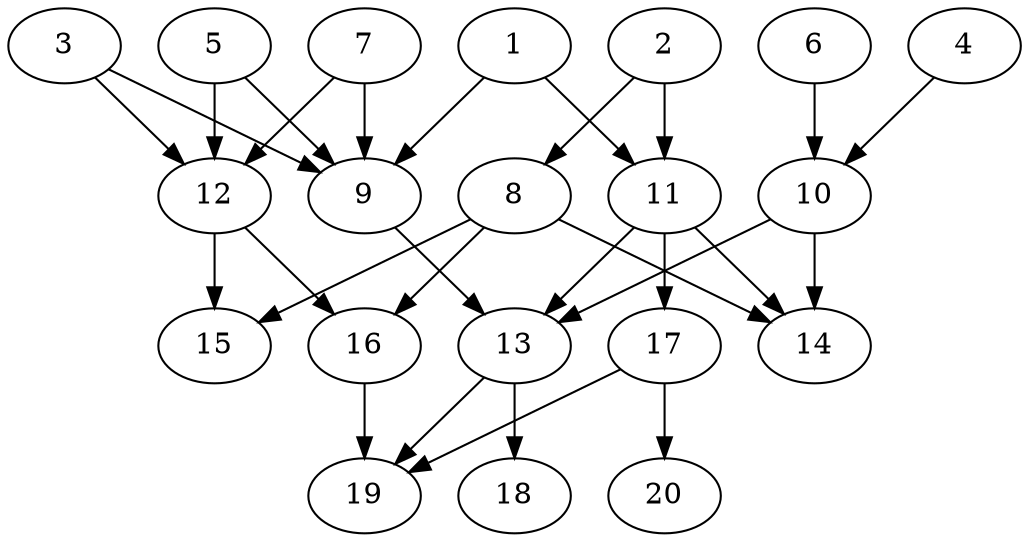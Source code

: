 // DAG (tier=2-normal, mode=data, n=20, ccr=0.448, fat=0.629, density=0.596, regular=0.468, jump=0.124, mindata=2097152, maxdata=16777216)
// DAG automatically generated by daggen at Sun Aug 24 16:33:34 2025
// /home/ermia/Project/Environments/daggen/bin/daggen --dot --ccr 0.448 --fat 0.629 --regular 0.468 --density 0.596 --jump 0.124 --mindata 2097152 --maxdata 16777216 -n 20 
digraph G {
  1 [size="10992252739473494", alpha="0.14", expect_size="5496126369736747"]
  1 -> 9 [size ="173359946006528"]
  1 -> 11 [size ="173359946006528"]
  2 [size="43217833188159120", alpha="0.09", expect_size="21608916594079560"]
  2 -> 8 [size ="1008756586446848"]
  2 -> 11 [size ="1008756586446848"]
  3 [size="2398720743968543", alpha="0.10", expect_size="1199360371984271"]
  3 -> 9 [size ="49860577329152"]
  3 -> 12 [size ="49860577329152"]
  4 [size="4356124103427884056576", alpha="0.11", expect_size="2178062051713942028288"]
  4 -> 10 [size ="2133815258513408"]
  5 [size="343874363186212288", alpha="0.14", expect_size="171937181593106144"]
  5 -> 9 [size ="190065724620800"]
  5 -> 12 [size ="190065724620800"]
  6 [size="1105620210717145694208", alpha="0.07", expect_size="552810105358572847104"]
  6 -> 10 [size ="855383035871232"]
  7 [size="1958084062858228224", alpha="0.14", expect_size="979042031429114112"]
  7 -> 9 [size ="2197431307468800"]
  7 -> 12 [size ="2197431307468800"]
  8 [size="1628345499726701920256", alpha="0.17", expect_size="814172749863350960128"]
  8 -> 14 [size ="1107272105197568"]
  8 -> 15 [size ="1107272105197568"]
  8 -> 16 [size ="1107272105197568"]
  9 [size="4603191228232630272000", alpha="0.12", expect_size="2301595614116315136000"]
  9 -> 13 [size ="2213753860915200"]
  10 [size="4388981775038211424256", alpha="0.20", expect_size="2194490887519105712128"]
  10 -> 13 [size ="2144531873005568"]
  10 -> 14 [size ="2144531873005568"]
  11 [size="980013131153373184", alpha="0.07", expect_size="490006565576686592"]
  11 -> 13 [size ="441291187945472"]
  11 -> 14 [size ="441291187945472"]
  11 -> 17 [size ="441291187945472"]
  12 [size="54609035592204288000", alpha="0.06", expect_size="27304517796102144000"]
  12 -> 15 [size ="115150631731200"]
  12 -> 16 [size ="115150631731200"]
  13 [size="2129529462939143110656", alpha="0.06", expect_size="1064764731469571555328"]
  13 -> 18 [size ="1324176132538368"]
  13 -> 19 [size ="1324176132538368"]
  14 [size="26276476177527128", alpha="0.08", expect_size="13138238088763564"]
  15 [size="816679659100124", alpha="0.13", expect_size="408339829550062"]
  16 [size="217066197490667094016", alpha="0.05", expect_size="108533098745333547008"]
  16 -> 19 [size ="288946953125888"]
  17 [size="944644432925118431232", alpha="0.10", expect_size="472322216462559215616"]
  17 -> 19 [size ="770197728264192"]
  17 -> 20 [size ="770197728264192"]
  18 [size="3305188105213291520", alpha="0.01", expect_size="1652594052606645760"]
  19 [size="10025179631722432", alpha="0.15", expect_size="5012589815861216"]
  20 [size="3929753866044062", alpha="0.18", expect_size="1964876933022031"]
}